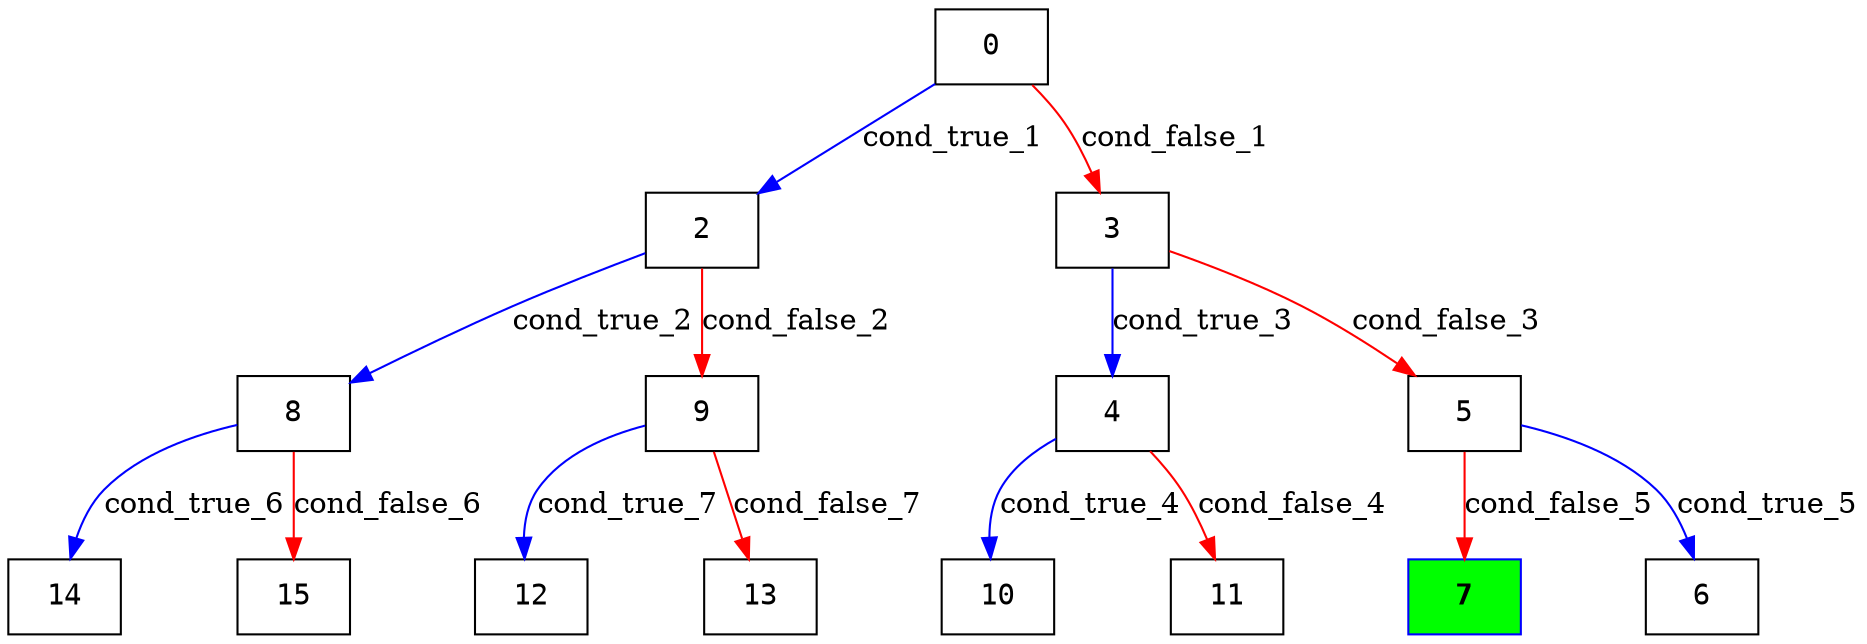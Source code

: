 digraph ExecutionTree {
	node [color=black fontname=Courier height=.5 shape=record]
	7 [color=blue, fillcolor=green, style=filled, fontcolor=black, fontname="Courier-Bold"]
	0 -> 2 [label=cond_true_1 color=blue]
	0 -> 3 [label=cond_false_1 color=red]
	2 -> 8 [label=cond_true_2 color=blue]
	2 -> 9 [label=cond_false_2 color=red]
	3 -> 4 [label=cond_true_3 color=blue]
	3 -> 5 [label=cond_false_3 color=red]
	8 -> 14 [label=cond_true_6 color=blue]
	8 -> 15 [label=cond_false_6 color=red]
	9 -> 12 [label=cond_true_7 color=blue]
	9 -> 13 [label=cond_false_7 color=red]
	4 -> 10 [label=cond_true_4 color=blue]
	4 -> 11 [label=cond_false_4 color=red]
	5 -> 6 [label=cond_true_5 color=blue]
	5 -> 7 [label=cond_false_5 color=red]
}

